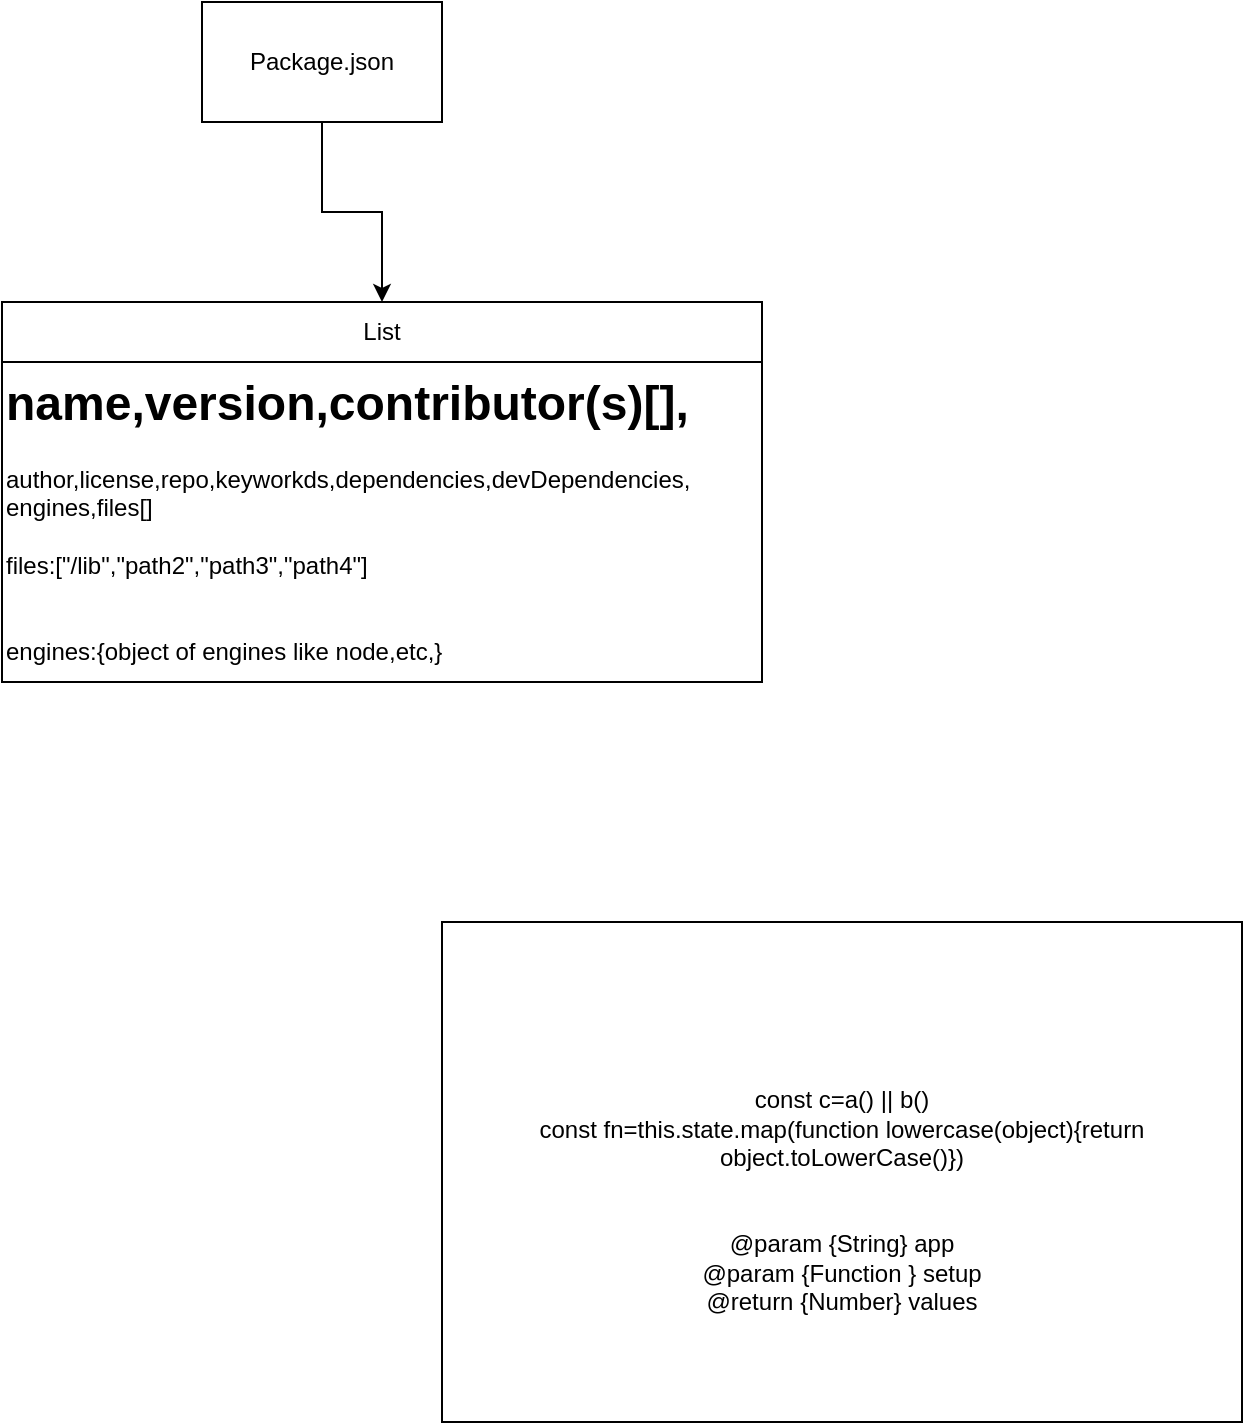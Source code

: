 <mxfile version="24.6.1" type="device">
  <diagram name="Page-1" id="5G7vdLhPofur-eEP7HBs">
    <mxGraphModel dx="941" dy="607" grid="1" gridSize="10" guides="1" tooltips="1" connect="1" arrows="1" fold="1" page="1" pageScale="1" pageWidth="850" pageHeight="1100" math="0" shadow="0">
      <root>
        <mxCell id="0" />
        <mxCell id="1" parent="0" />
        <mxCell id="trPUp5alCtIE-bmfwtrw-6" style="edgeStyle=orthogonalEdgeStyle;rounded=0;orthogonalLoop=1;jettySize=auto;html=1;entryX=0.5;entryY=0;entryDx=0;entryDy=0;" edge="1" parent="1" source="trPUp5alCtIE-bmfwtrw-1" target="trPUp5alCtIE-bmfwtrw-2">
          <mxGeometry relative="1" as="geometry" />
        </mxCell>
        <mxCell id="trPUp5alCtIE-bmfwtrw-1" value="Package.json" style="rounded=0;whiteSpace=wrap;html=1;" vertex="1" parent="1">
          <mxGeometry x="140" y="100" width="120" height="60" as="geometry" />
        </mxCell>
        <mxCell id="trPUp5alCtIE-bmfwtrw-2" value="List" style="swimlane;fontStyle=0;childLayout=stackLayout;horizontal=1;startSize=30;horizontalStack=0;resizeParent=1;resizeParentMax=0;resizeLast=0;collapsible=1;marginBottom=0;whiteSpace=wrap;html=1;" vertex="1" parent="1">
          <mxGeometry x="40" y="250" width="380" height="190" as="geometry" />
        </mxCell>
        <mxCell id="trPUp5alCtIE-bmfwtrw-7" value="&lt;h1 style=&quot;margin-top: 0px;&quot;&gt;name,version,contributor(s)[],&lt;/h1&gt;&lt;div&gt;author,license,repo,keyworkds,dependencies,devDependencies,&lt;/div&gt;&lt;div&gt;engines,files[]&lt;/div&gt;&lt;div&gt;&lt;br&gt;&lt;/div&gt;&lt;div&gt;files:[&quot;/lib&quot;,&quot;path2&quot;,&quot;path3&quot;,&quot;path4&quot;]&lt;/div&gt;&lt;div&gt;&lt;br&gt;&lt;/div&gt;&lt;div&gt;&lt;br&gt;&lt;/div&gt;&lt;div&gt;engines:{object of engines like node,etc,}&lt;/div&gt;" style="text;html=1;whiteSpace=wrap;overflow=hidden;rounded=0;" vertex="1" parent="trPUp5alCtIE-bmfwtrw-2">
          <mxGeometry y="30" width="380" height="160" as="geometry" />
        </mxCell>
        <mxCell id="trPUp5alCtIE-bmfwtrw-8" value="&lt;div&gt;&lt;br&gt;&lt;/div&gt;&lt;div&gt;&lt;br&gt;&lt;/div&gt;const c=a() || b()&lt;div&gt;const fn=this.state.map(function lowercase(object){return object.toLowerCase()})&lt;/div&gt;&lt;div&gt;&lt;br&gt;&lt;/div&gt;&lt;div&gt;&lt;div&gt;&lt;br&gt;&lt;/div&gt;&lt;div&gt;@param {String} app&lt;/div&gt;&lt;/div&gt;&lt;div&gt;@param {Function } setup&lt;/div&gt;&lt;div&gt;@return {Number} values&lt;/div&gt;" style="rounded=0;whiteSpace=wrap;html=1;" vertex="1" parent="1">
          <mxGeometry x="260" y="560" width="400" height="250" as="geometry" />
        </mxCell>
      </root>
    </mxGraphModel>
  </diagram>
</mxfile>
